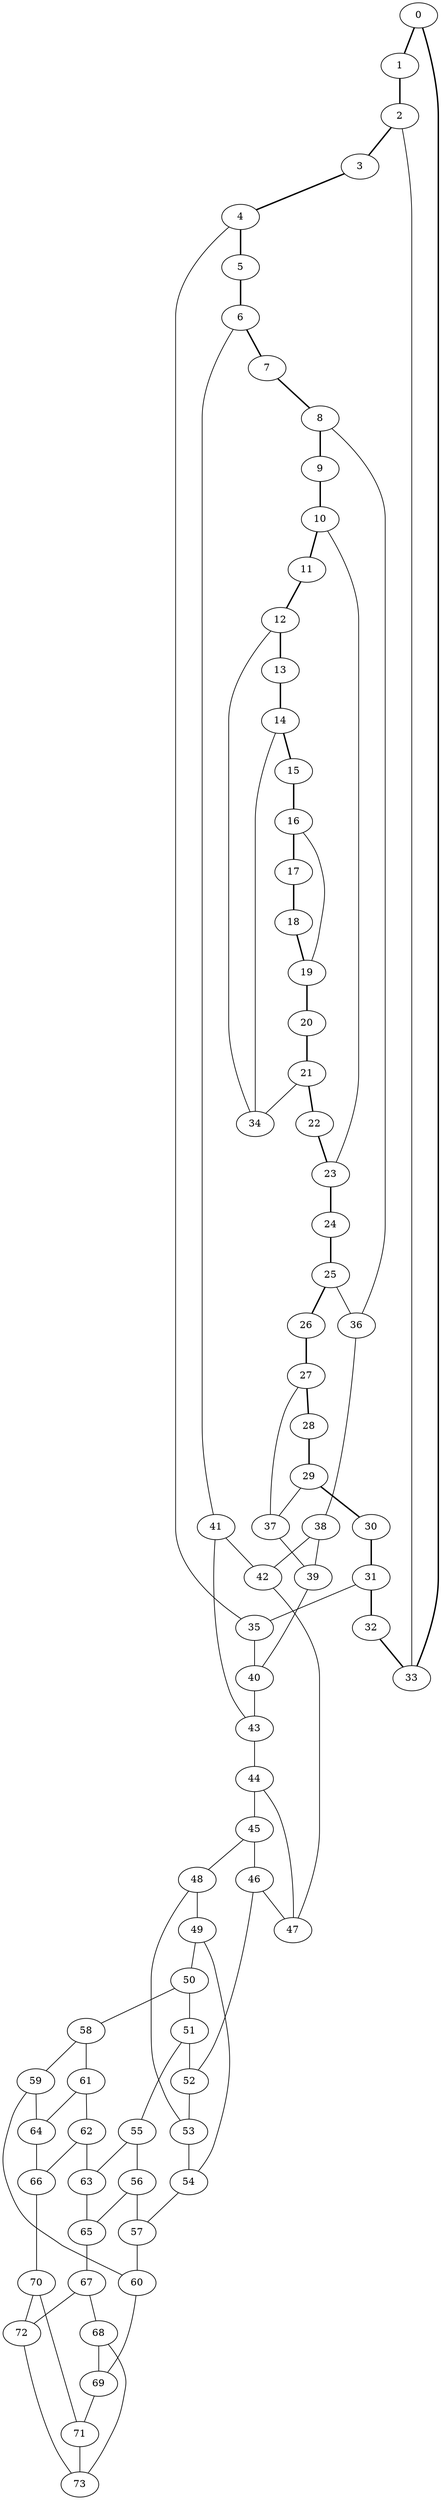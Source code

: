graph G {
0 [ pos = " 8.60,0.00!" ];
0 -- 1[style=bold];
0 -- 33[style=bold];
1 [ pos = " 8.46,1.58!" ];
1 -- 2[style=bold];
2 [ pos = " 8.02,3.11!" ];
2 -- 3[style=bold];
2 -- 33;
3 [ pos = " 7.31,4.53!" ];
3 -- 4[style=bold];
4 [ pos = " 6.36,5.80!" ];
4 -- 5[style=bold];
4 -- 35;
5 [ pos = " 5.18,6.86!" ];
5 -- 6[style=bold];
6 [ pos = " 3.83,7.70!" ];
6 -- 7[style=bold];
6 -- 41;
7 [ pos = " 2.35,8.27!" ];
7 -- 8[style=bold];
8 [ pos = " 0.79,8.57!" ];
8 -- 9[style=bold];
8 -- 36;
9 [ pos = " -0.79,8.57!" ];
9 -- 10[style=bold];
10 [ pos = " -2.35,8.27!" ];
10 -- 11[style=bold];
10 -- 23;
11 [ pos = " -3.83,7.70!" ];
11 -- 12[style=bold];
12 [ pos = " -5.18,6.86!" ];
12 -- 13[style=bold];
12 -- 34;
13 [ pos = " -6.36,5.80!" ];
13 -- 14[style=bold];
14 [ pos = " -7.31,4.53!" ];
14 -- 15[style=bold];
14 -- 34;
15 [ pos = " -8.02,3.11!" ];
15 -- 16[style=bold];
16 [ pos = " -8.46,1.58!" ];
16 -- 17[style=bold];
16 -- 19;
17 [ pos = " -8.60,0.00!" ];
17 -- 18[style=bold];
18 [ pos = " -8.46,-1.58!" ];
18 -- 19[style=bold];
19 [ pos = " -8.02,-3.11!" ];
19 -- 20[style=bold];
20 [ pos = " -7.31,-4.53!" ];
20 -- 21[style=bold];
21 [ pos = " -6.36,-5.80!" ];
21 -- 22[style=bold];
21 -- 34;
22 [ pos = " -5.18,-6.86!" ];
22 -- 23[style=bold];
23 [ pos = " -3.83,-7.70!" ];
23 -- 24[style=bold];
24 [ pos = " -2.35,-8.27!" ];
24 -- 25[style=bold];
25 [ pos = " -0.79,-8.57!" ];
25 -- 26[style=bold];
25 -- 36;
26 [ pos = " 0.79,-8.57!" ];
26 -- 27[style=bold];
27 [ pos = " 2.35,-8.27!" ];
27 -- 28[style=bold];
27 -- 37;
28 [ pos = " 3.83,-7.70!" ];
28 -- 29[style=bold];
29 [ pos = " 5.18,-6.86!" ];
29 -- 30[style=bold];
29 -- 37;
30 [ pos = " 6.36,-5.80!" ];
30 -- 31[style=bold];
31 [ pos = " 7.31,-4.53!" ];
31 -- 32[style=bold];
31 -- 35;
32 [ pos = " 8.02,-3.11!" ];
32 -- 33[style=bold];
33 [ pos = " 8.46,-1.58!" ];
35 -- 40;
36 -- 38;
37 -- 39;
38 -- 39;
38 -- 42;
39 -- 40;
40 -- 43;
41 -- 42;
41 -- 43;
42 -- 47;
43 -- 44;
44 -- 45;
44 -- 47;
45 -- 46;
45 -- 48;
46 -- 47;
46 -- 52;
48 -- 49;
48 -- 53;
49 -- 50;
49 -- 54;
50 -- 51;
50 -- 58;
51 -- 52;
51 -- 55;
52 -- 53;
53 -- 54;
54 -- 57;
55 -- 56;
55 -- 63;
56 -- 57;
56 -- 65;
57 -- 60;
58 -- 59;
58 -- 61;
59 -- 60;
59 -- 64;
60 -- 69;
61 -- 62;
61 -- 64;
62 -- 63;
62 -- 66;
63 -- 65;
64 -- 66;
65 -- 67;
66 -- 70;
67 -- 68;
67 -- 72;
68 -- 69;
68 -- 73;
69 -- 71;
70 -- 71;
70 -- 72;
71 -- 73;
72 -- 73;
}
